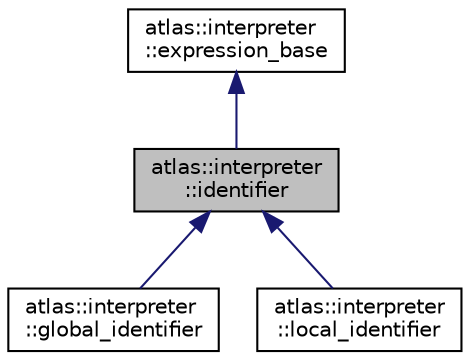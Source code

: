 digraph "atlas::interpreter::identifier"
{
  edge [fontname="Helvetica",fontsize="10",labelfontname="Helvetica",labelfontsize="10"];
  node [fontname="Helvetica",fontsize="10",shape=record];
  Node1 [label="atlas::interpreter\l::identifier",height=0.2,width=0.4,color="black", fillcolor="grey75", style="filled", fontcolor="black"];
  Node2 -> Node1 [dir="back",color="midnightblue",fontsize="10",style="solid",fontname="Helvetica"];
  Node2 [label="atlas::interpreter\l::expression_base",height=0.2,width=0.4,color="black", fillcolor="white", style="filled",URL="$structatlas_1_1interpreter_1_1expression__base.html"];
  Node1 -> Node3 [dir="back",color="midnightblue",fontsize="10",style="solid",fontname="Helvetica"];
  Node3 [label="atlas::interpreter\l::global_identifier",height=0.2,width=0.4,color="black", fillcolor="white", style="filled",URL="$classatlas_1_1interpreter_1_1global__identifier.html"];
  Node1 -> Node4 [dir="back",color="midnightblue",fontsize="10",style="solid",fontname="Helvetica"];
  Node4 [label="atlas::interpreter\l::local_identifier",height=0.2,width=0.4,color="black", fillcolor="white", style="filled",URL="$classatlas_1_1interpreter_1_1local__identifier.html"];
}

